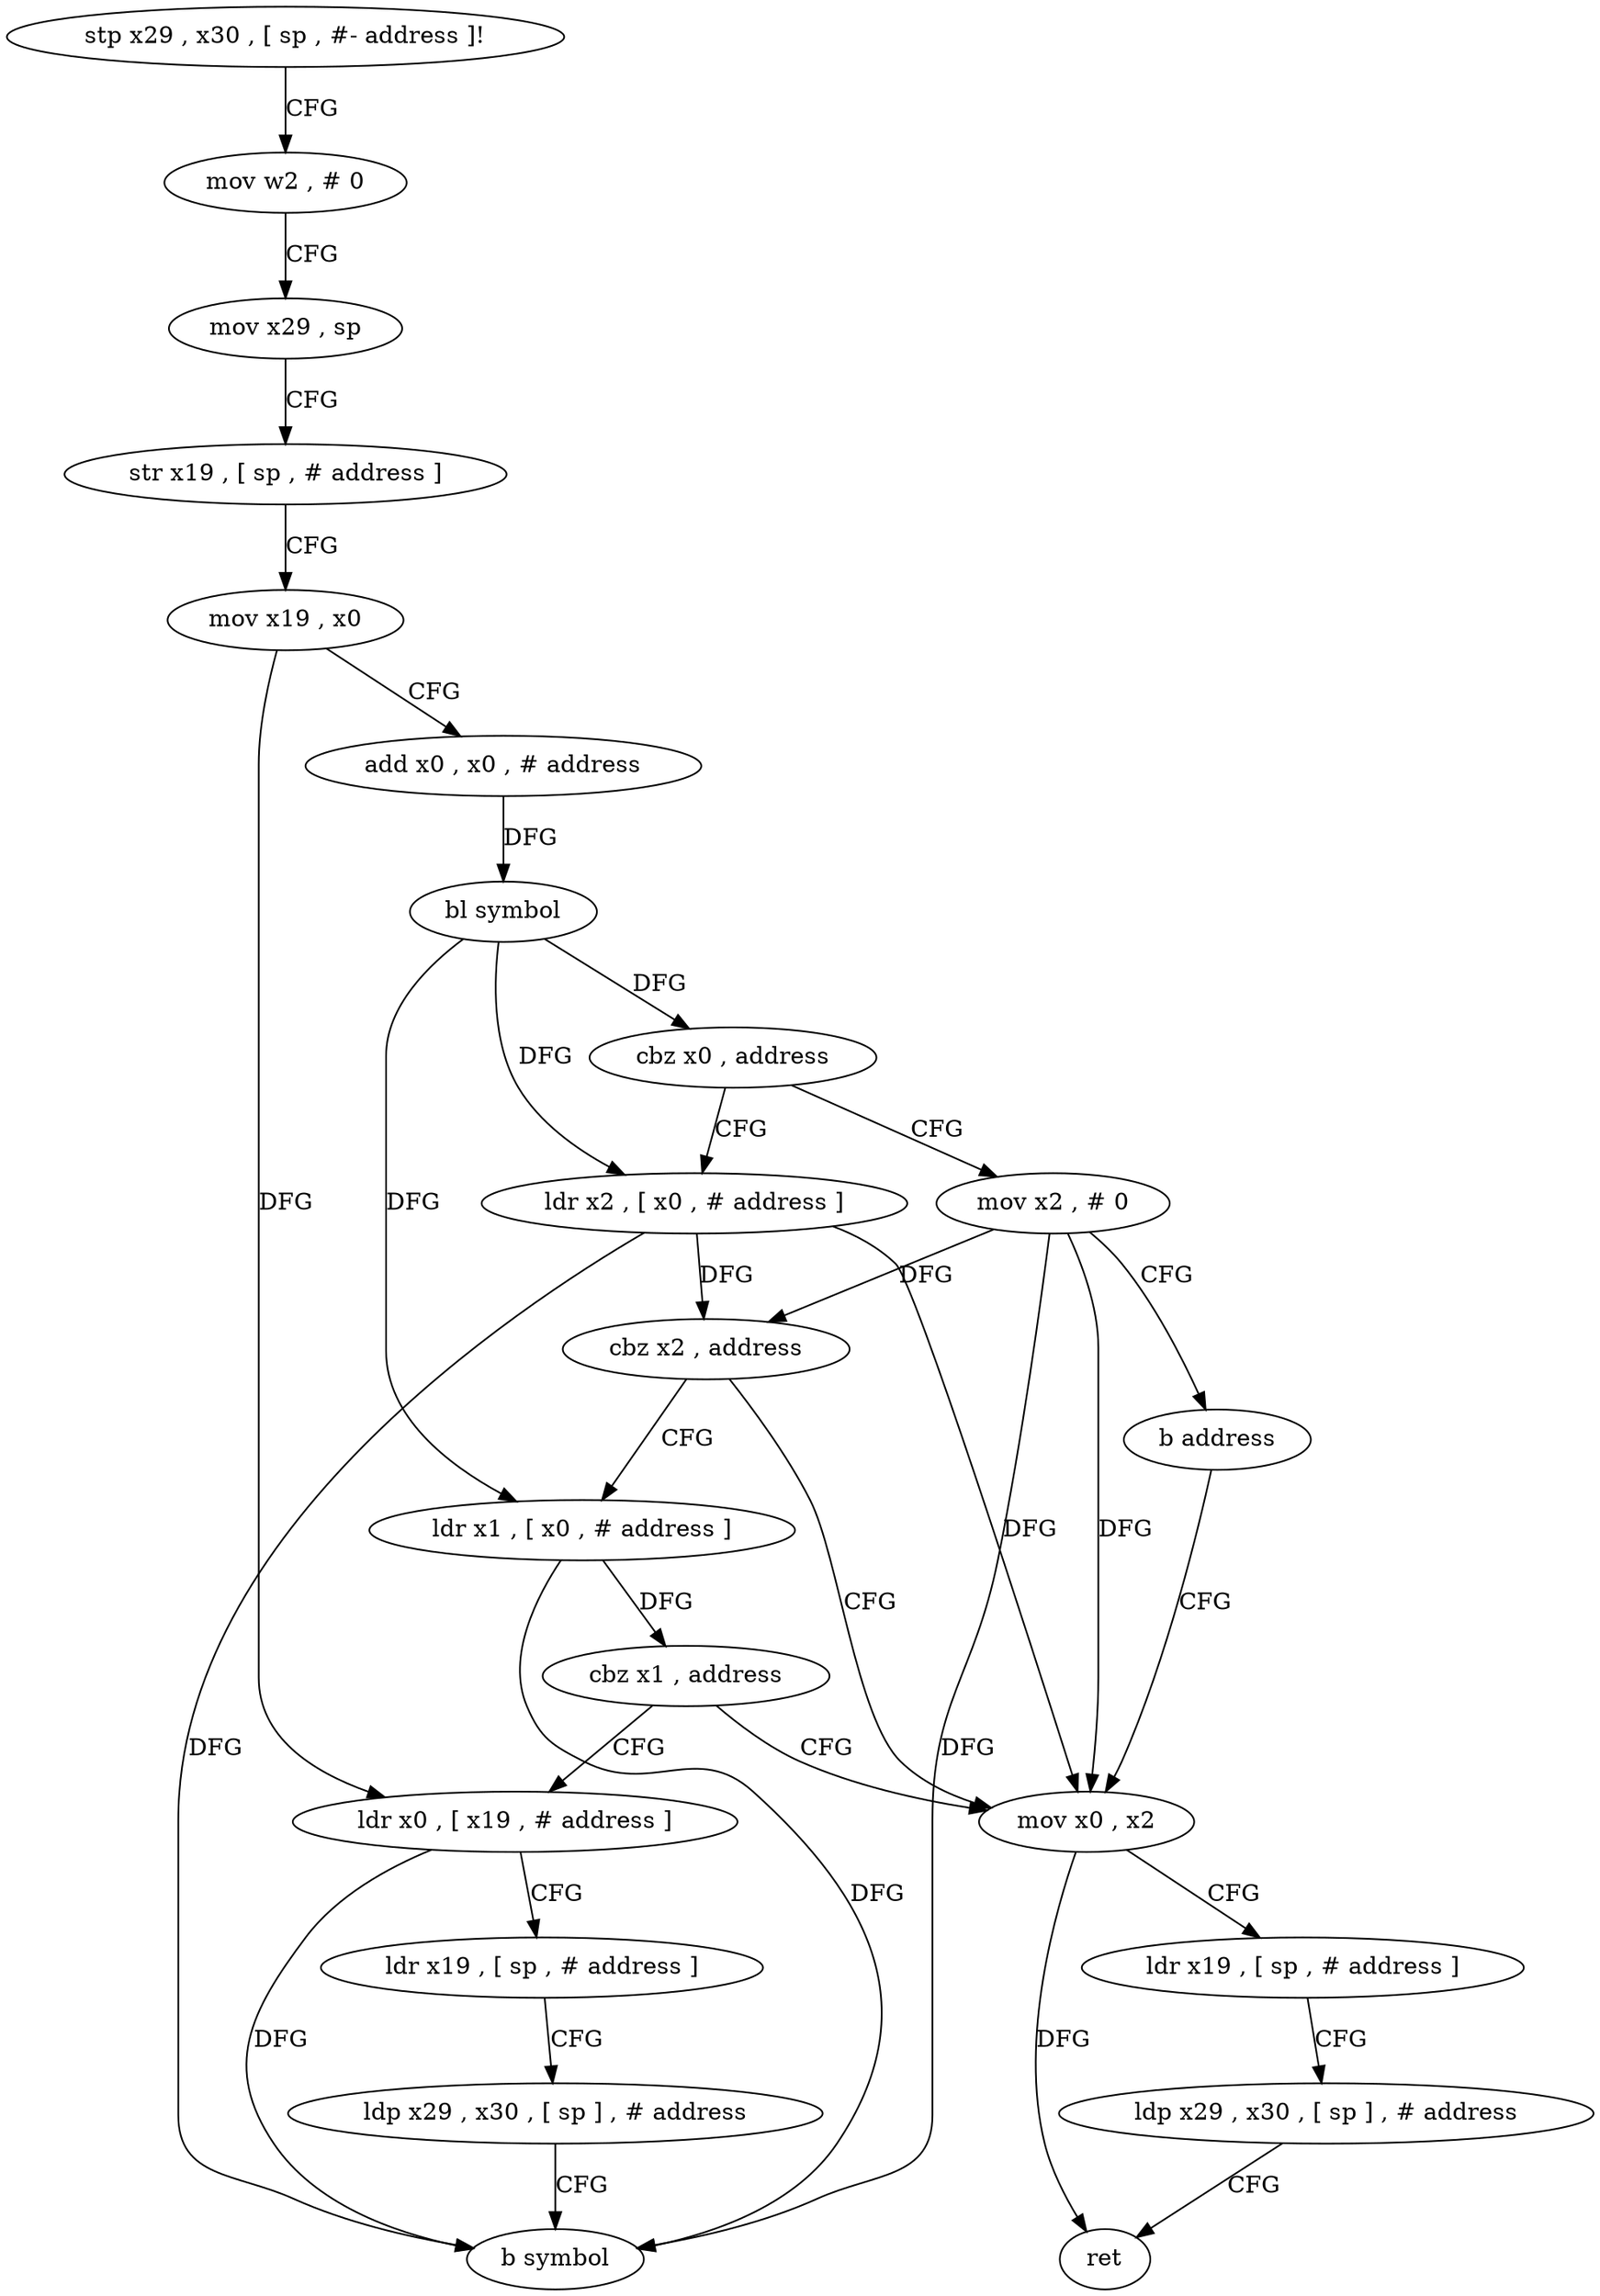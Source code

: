 digraph "func" {
"93472" [label = "stp x29 , x30 , [ sp , #- address ]!" ]
"93476" [label = "mov w2 , # 0" ]
"93480" [label = "mov x29 , sp" ]
"93484" [label = "str x19 , [ sp , # address ]" ]
"93488" [label = "mov x19 , x0" ]
"93492" [label = "add x0 , x0 , # address" ]
"93496" [label = "bl symbol" ]
"93500" [label = "cbz x0 , address" ]
"93552" [label = "mov x2 , # 0" ]
"93504" [label = "ldr x2 , [ x0 , # address ]" ]
"93556" [label = "b address" ]
"93512" [label = "mov x0 , x2" ]
"93508" [label = "cbz x2 , address" ]
"93528" [label = "ldr x1 , [ x0 , # address ]" ]
"93516" [label = "ldr x19 , [ sp , # address ]" ]
"93520" [label = "ldp x29 , x30 , [ sp ] , # address" ]
"93524" [label = "ret" ]
"93532" [label = "cbz x1 , address" ]
"93536" [label = "ldr x0 , [ x19 , # address ]" ]
"93540" [label = "ldr x19 , [ sp , # address ]" ]
"93544" [label = "ldp x29 , x30 , [ sp ] , # address" ]
"93548" [label = "b symbol" ]
"93472" -> "93476" [ label = "CFG" ]
"93476" -> "93480" [ label = "CFG" ]
"93480" -> "93484" [ label = "CFG" ]
"93484" -> "93488" [ label = "CFG" ]
"93488" -> "93492" [ label = "CFG" ]
"93488" -> "93536" [ label = "DFG" ]
"93492" -> "93496" [ label = "DFG" ]
"93496" -> "93500" [ label = "DFG" ]
"93496" -> "93504" [ label = "DFG" ]
"93496" -> "93528" [ label = "DFG" ]
"93500" -> "93552" [ label = "CFG" ]
"93500" -> "93504" [ label = "CFG" ]
"93552" -> "93556" [ label = "CFG" ]
"93552" -> "93508" [ label = "DFG" ]
"93552" -> "93512" [ label = "DFG" ]
"93552" -> "93548" [ label = "DFG" ]
"93504" -> "93508" [ label = "DFG" ]
"93504" -> "93512" [ label = "DFG" ]
"93504" -> "93548" [ label = "DFG" ]
"93556" -> "93512" [ label = "CFG" ]
"93512" -> "93516" [ label = "CFG" ]
"93512" -> "93524" [ label = "DFG" ]
"93508" -> "93528" [ label = "CFG" ]
"93508" -> "93512" [ label = "CFG" ]
"93528" -> "93532" [ label = "DFG" ]
"93528" -> "93548" [ label = "DFG" ]
"93516" -> "93520" [ label = "CFG" ]
"93520" -> "93524" [ label = "CFG" ]
"93532" -> "93512" [ label = "CFG" ]
"93532" -> "93536" [ label = "CFG" ]
"93536" -> "93540" [ label = "CFG" ]
"93536" -> "93548" [ label = "DFG" ]
"93540" -> "93544" [ label = "CFG" ]
"93544" -> "93548" [ label = "CFG" ]
}

